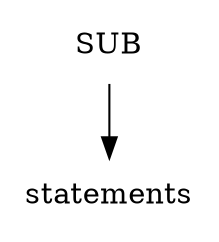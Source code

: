 digraph L0 {
        size = "2,2";
        ordering=out;
        node [shape = plaintext];
        SUB -> statements;
}
